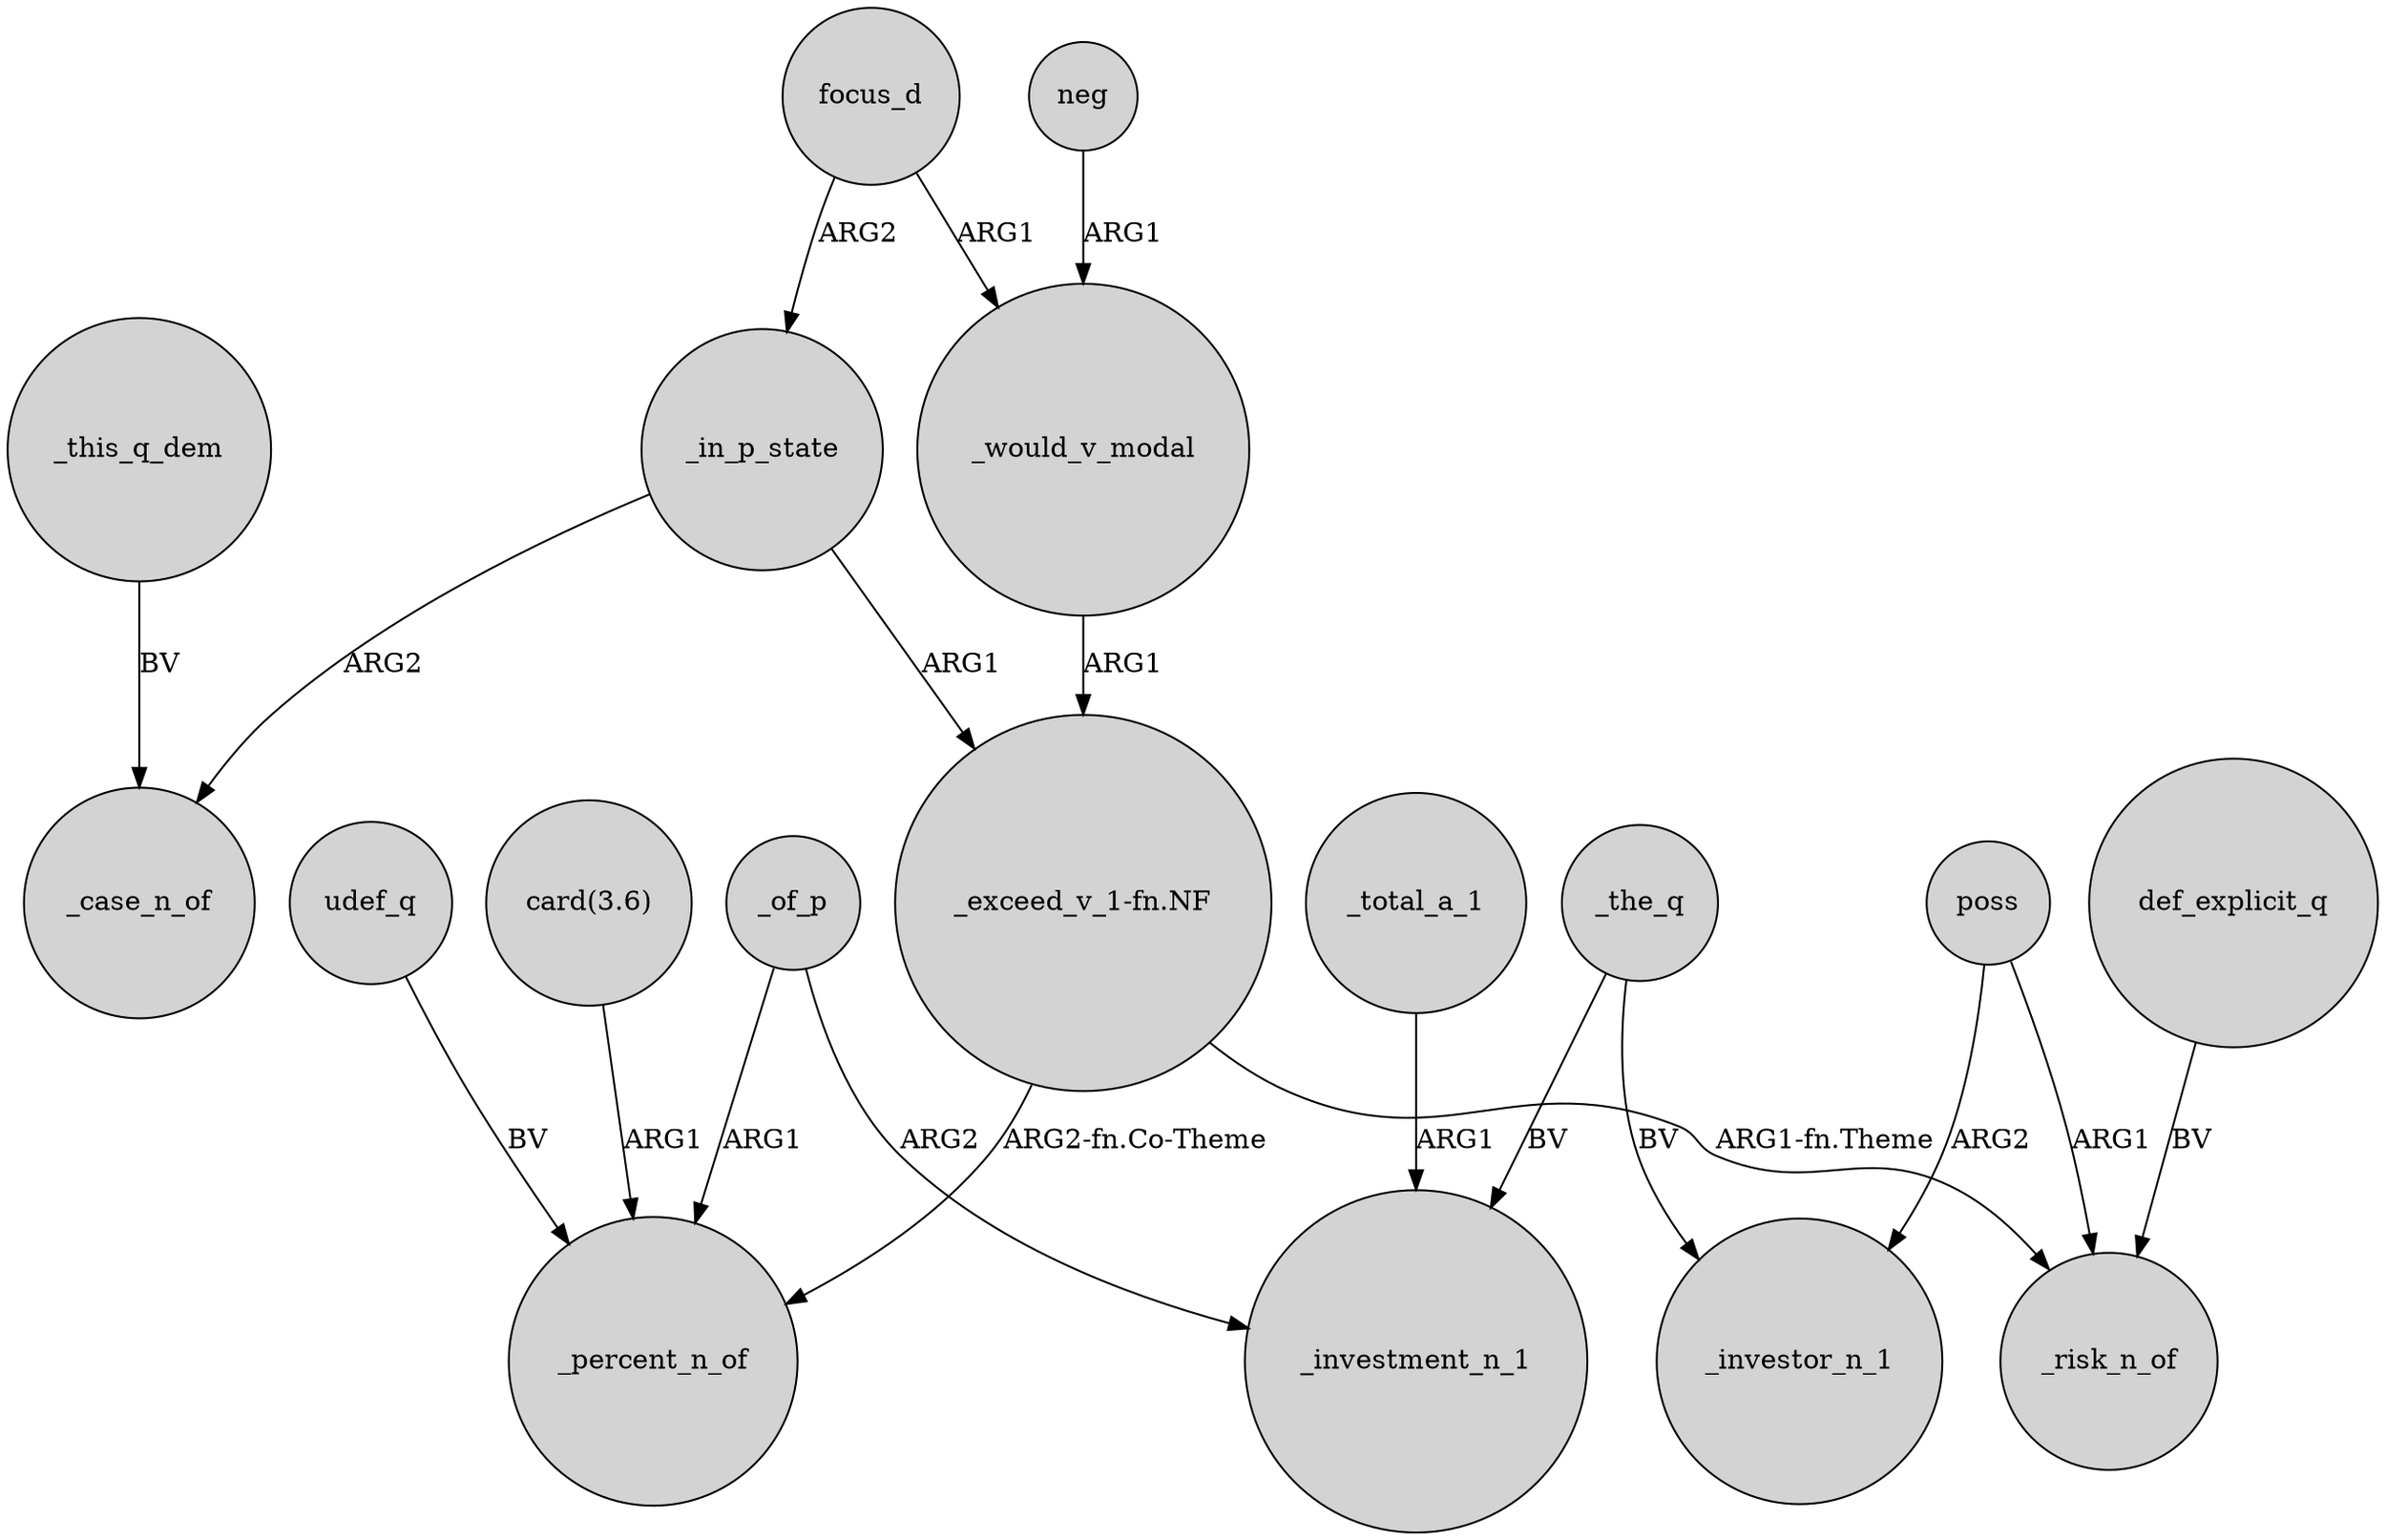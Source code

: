 digraph {
	node [shape=circle style=filled]
	neg -> _would_v_modal [label=ARG1]
	"_exceed_v_1-fn.NF" -> _percent_n_of [label="ARG2-fn.Co-Theme"]
	poss -> _investor_n_1 [label=ARG2]
	_the_q -> _investor_n_1 [label=BV]
	focus_d -> _in_p_state [label=ARG2]
	def_explicit_q -> _risk_n_of [label=BV]
	"card(3.6)" -> _percent_n_of [label=ARG1]
	_total_a_1 -> _investment_n_1 [label=ARG1]
	_of_p -> _percent_n_of [label=ARG1]
	_this_q_dem -> _case_n_of [label=BV]
	_of_p -> _investment_n_1 [label=ARG2]
	_in_p_state -> _case_n_of [label=ARG2]
	_in_p_state -> "_exceed_v_1-fn.NF" [label=ARG1]
	_would_v_modal -> "_exceed_v_1-fn.NF" [label=ARG1]
	_the_q -> _investment_n_1 [label=BV]
	udef_q -> _percent_n_of [label=BV]
	poss -> _risk_n_of [label=ARG1]
	focus_d -> _would_v_modal [label=ARG1]
	"_exceed_v_1-fn.NF" -> _risk_n_of [label="ARG1-fn.Theme"]
}
